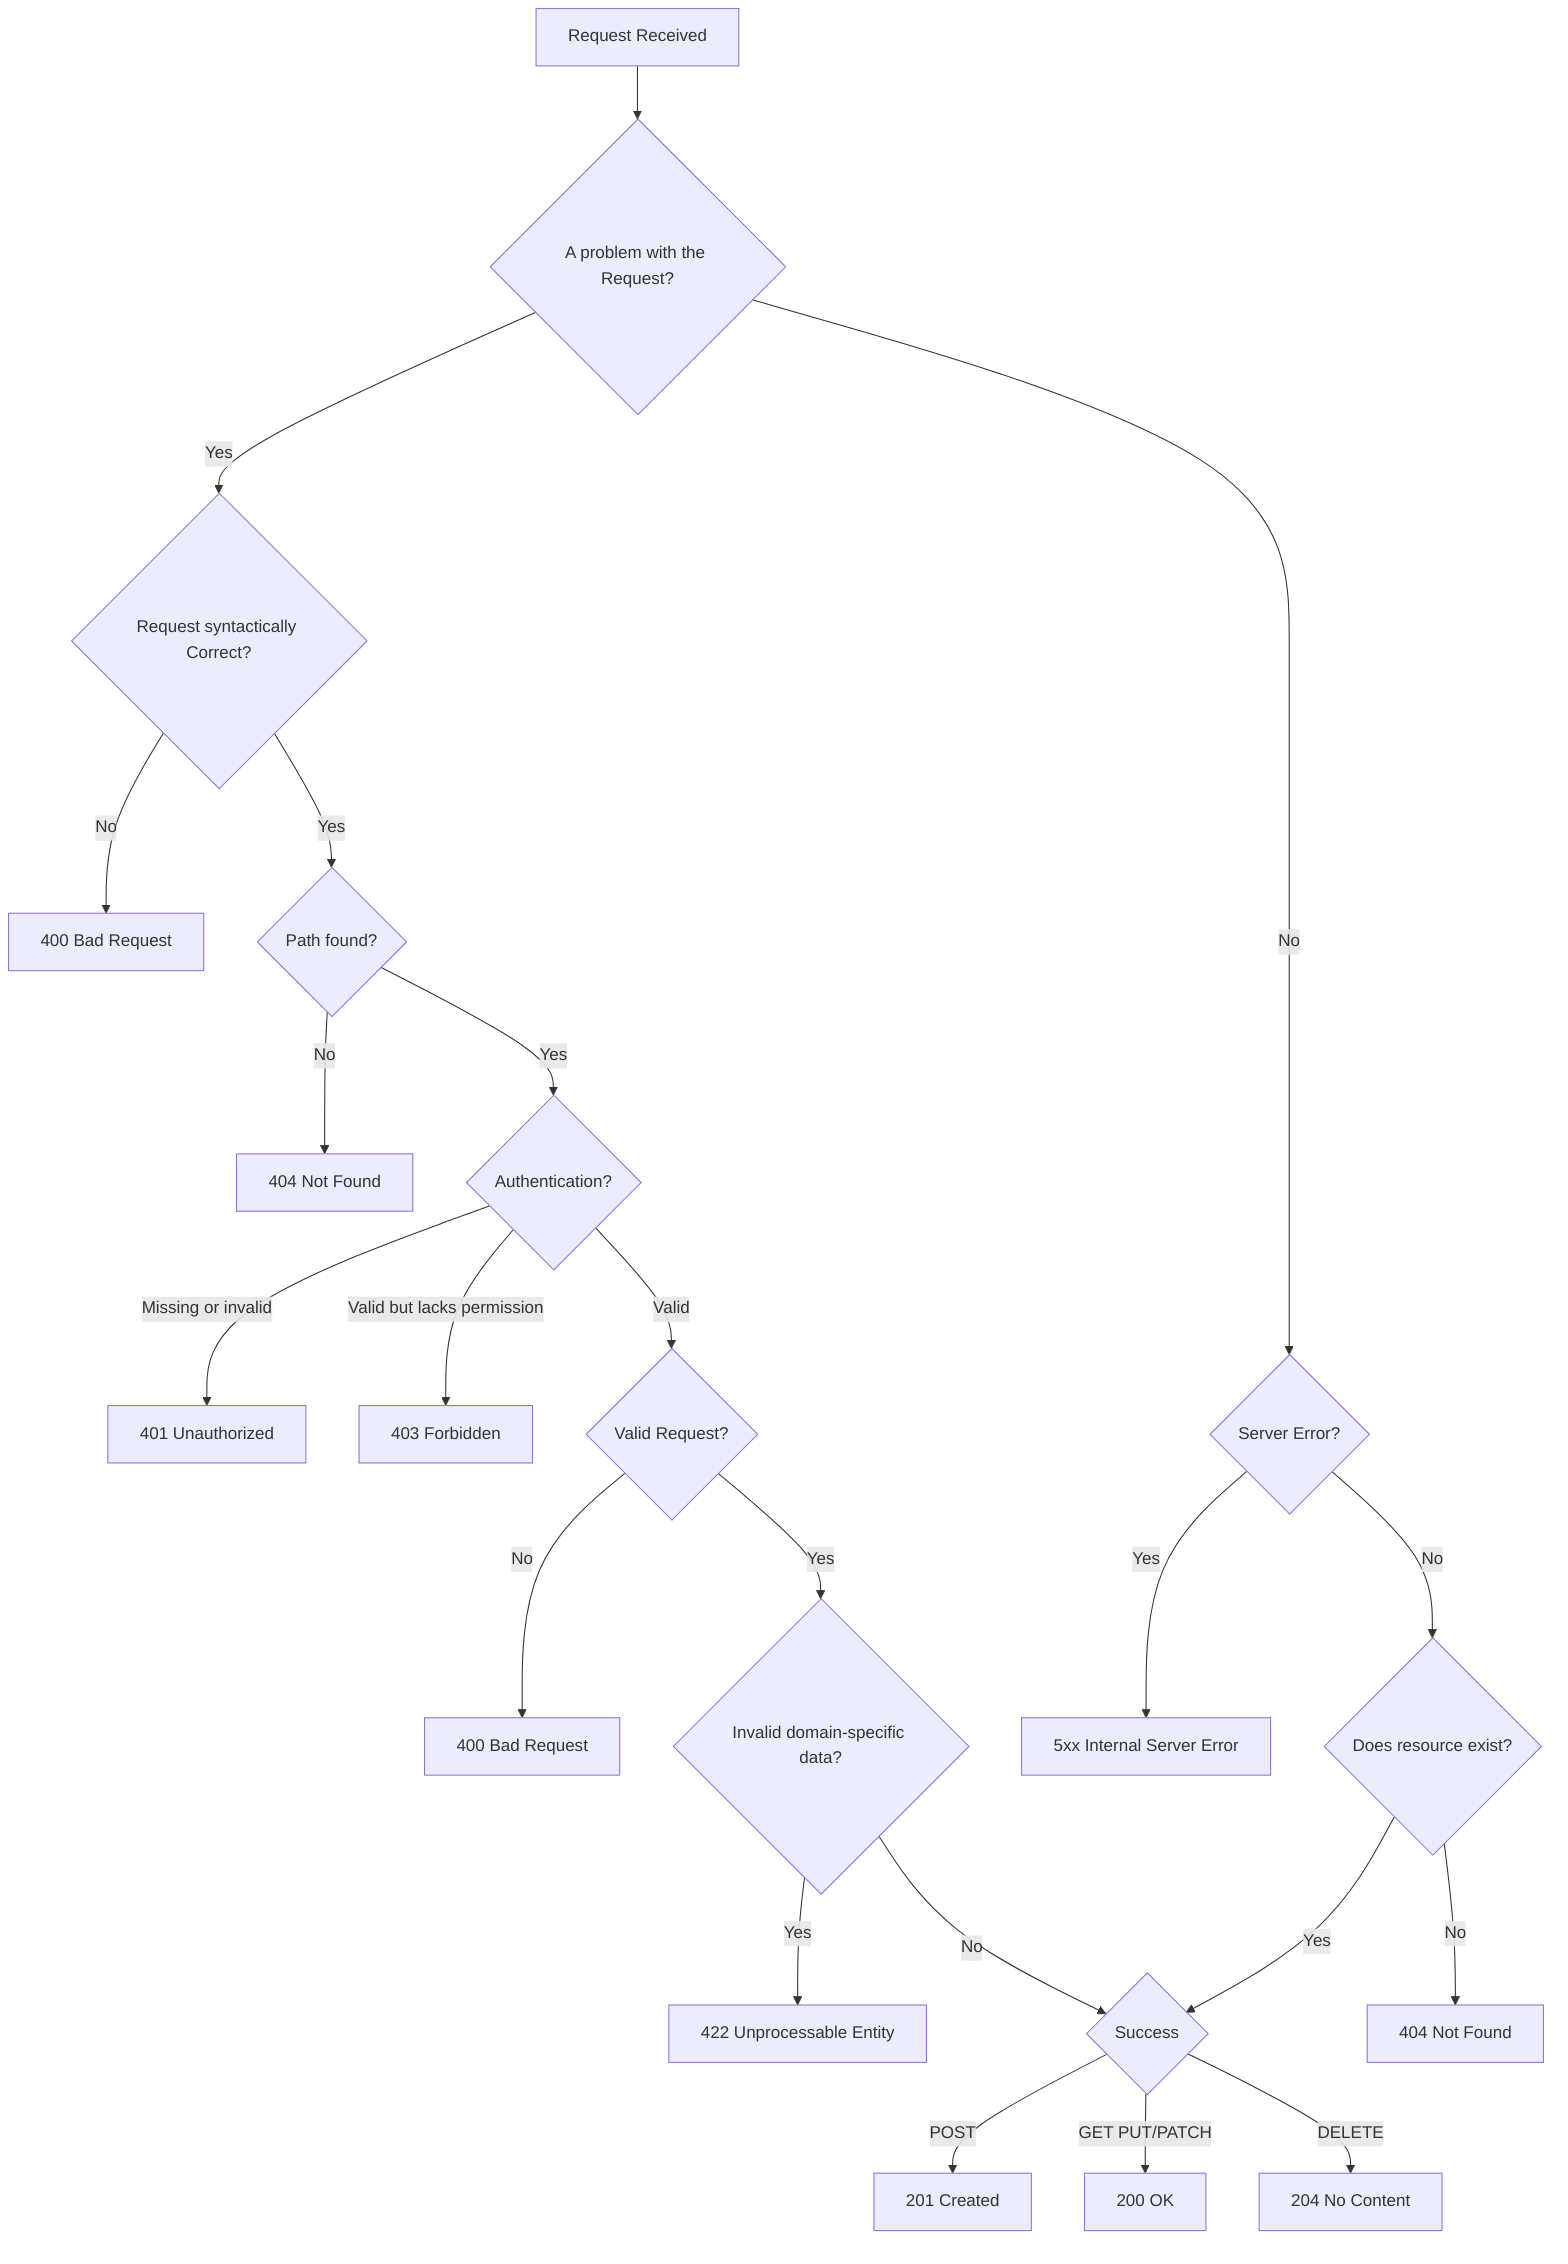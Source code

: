 graph TD
    A[Request Received] --> B{"A problem with the Request?"}
    B -- Yes --> C{"Request syntactically Correct?"}
    C -- No --> D["400 Bad Request"]
    C -- Yes --> E{"Path found?"}
    E -- No --> F["404 Not Found"]
    E -- Yes --> G{"Authentication?"}
    G -- "Missing or invalid" --> H["401 Unauthorized"]
    G -- "Valid but lacks permission" --> I["403 Forbidden"]
    G -- Valid --> J{"Valid Request?"}
    J -- No --> K["400 Bad Request"]
    J -- Yes --> L{"Invalid domain-specific data?"}
    L -- Yes --> M["422 Unprocessable Entity"]
    L -- No --> N{"Success"}
    N -- POST --> O["201 Created"]
    N -- "GET PUT/PATCH" --> P["200 OK"]
    N -- DELETE --> Q["204 No Content"]

    B -- No --> R{"Server Error?"}
    R -- Yes --> S["5xx Internal Server Error"]
    R -- No --> T{"Does resource exist?"}
    T -- No --> U["404 Not Found"]
    T -- Yes --> N
